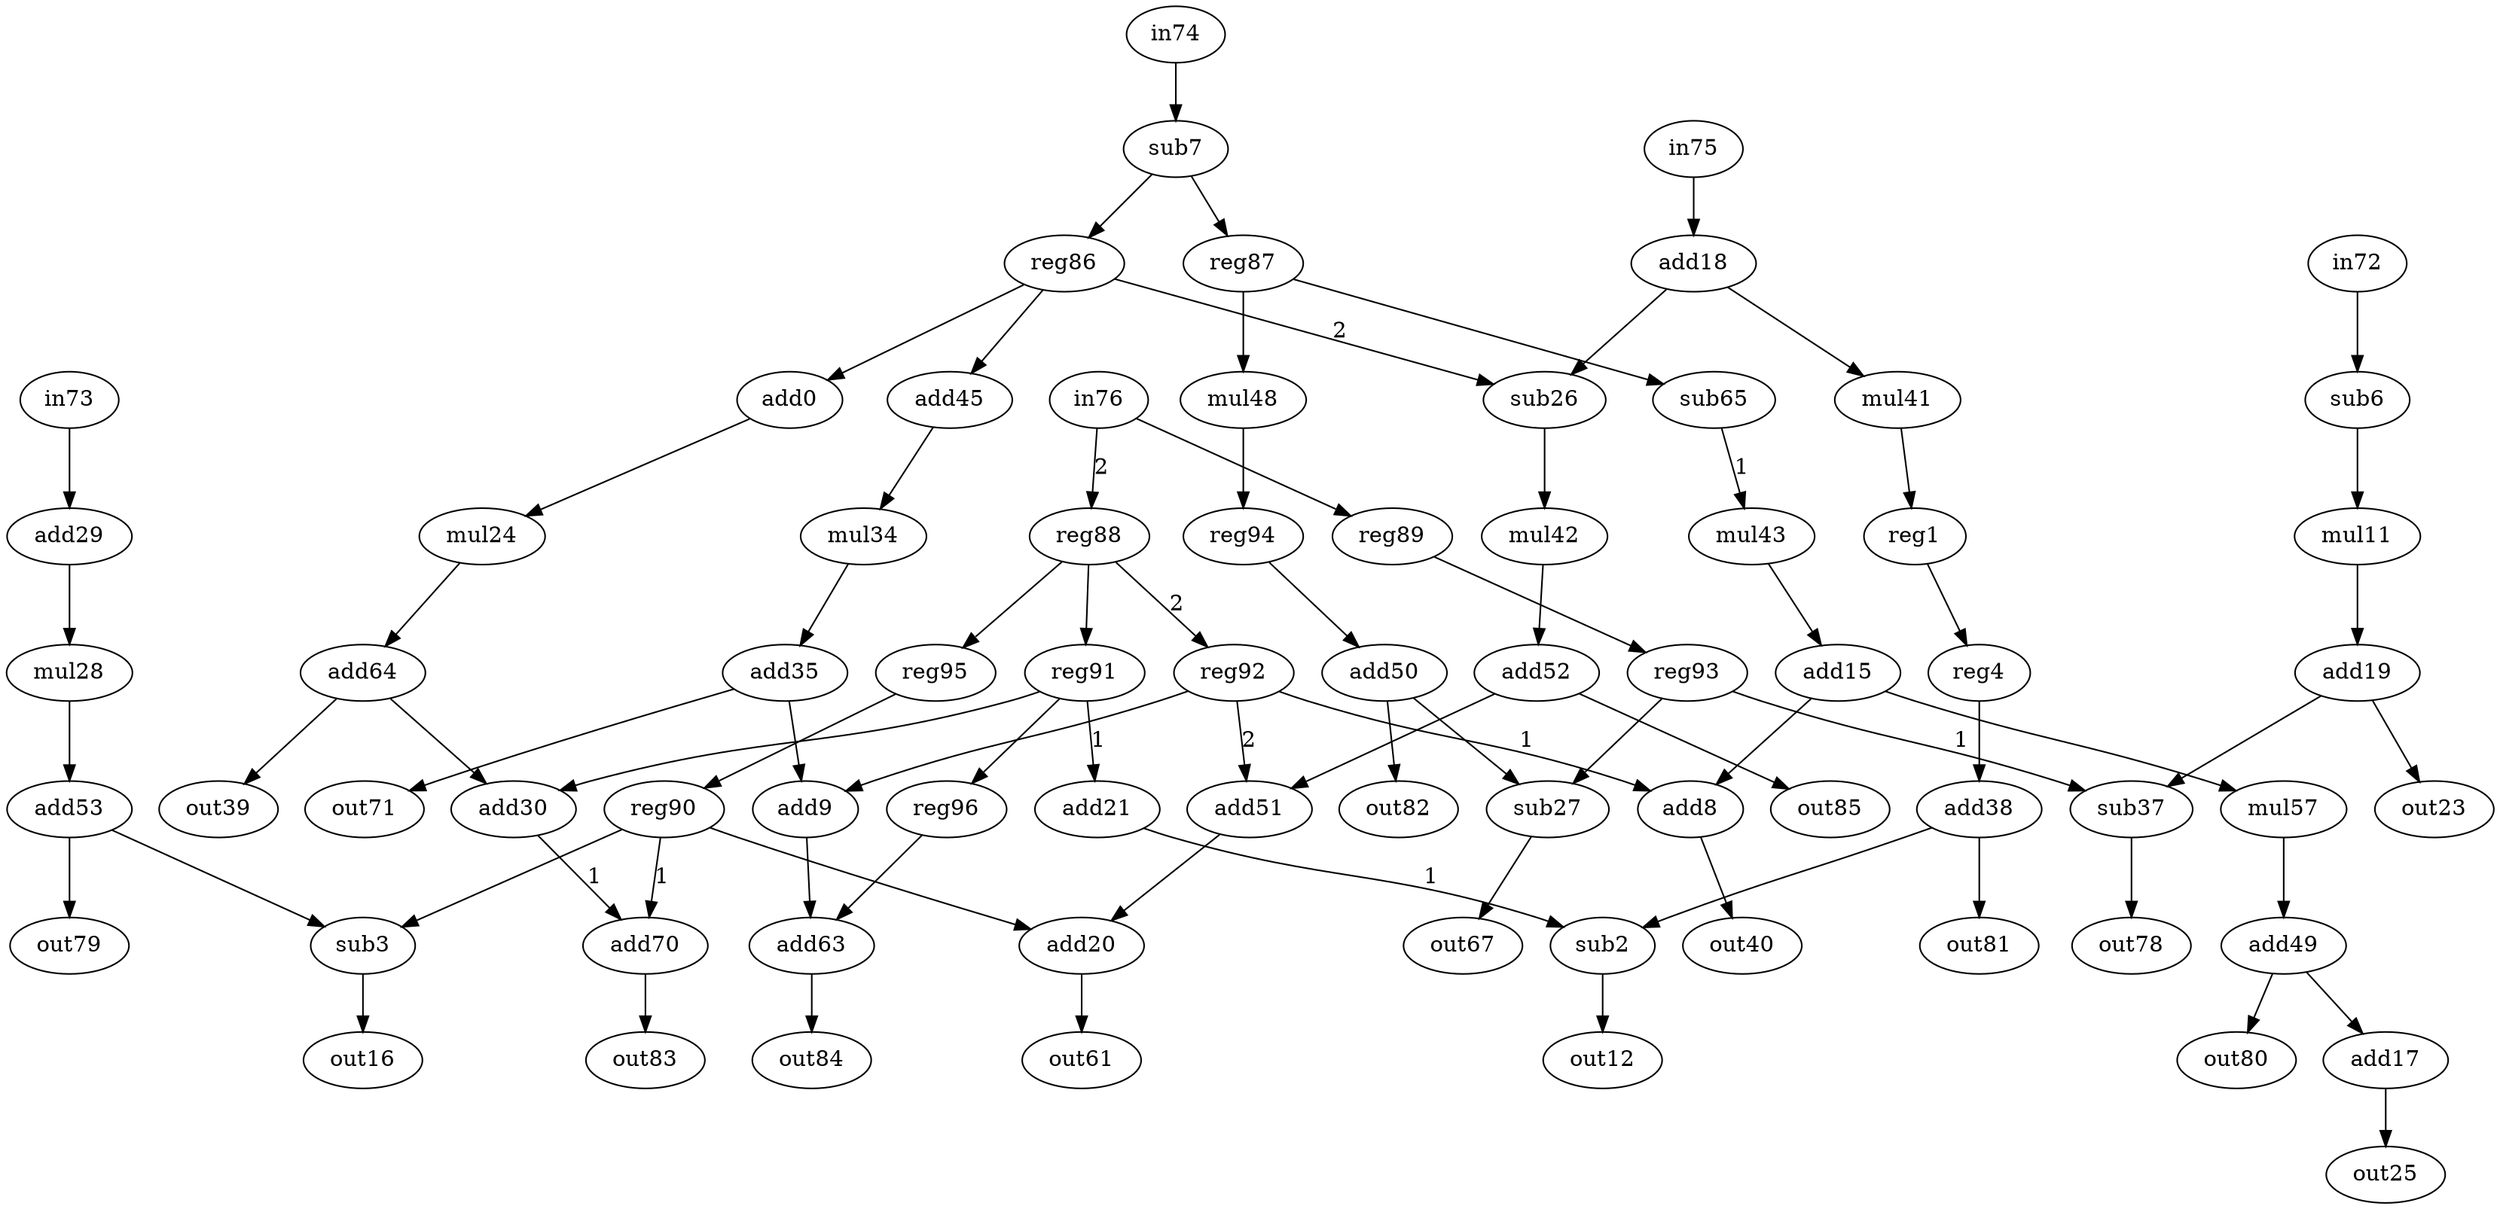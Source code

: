 strict digraph "collapse_pyr" {
0 [alap=3, asap=3, label=add0, op=addi, value=2];
1 [alap=3, asap=3, label=reg1, op=reg];
2 [alap=6, asap=6, label=sub2, op=sub];
3 [alap=4, asap=4, label=sub3, op=sub];
4 [alap=4, asap=4, label=reg4, op=reg];
6 [alap=1, asap=1, label=sub6, op=subi, value=2];
7 [alap=1, asap=1, label=sub7, op=subi, value=2];
8 [alap=6, asap=6, label=add8, op=add];
9 [alap=6, asap=6, label=add9, op=add];
11 [alap=2, asap=2, label=mul11, op=muli, value=2];
12 [alap=7, asap=7, label=out12, op=out];
15 [alap=5, asap=5, label=add15, op=addi, value=2];
16 [alap=5, asap=5, label=out16, op=out];
17 [alap=8, asap=8, label=add17, op=addi, value=2];
18 [alap=1, asap=1, label=add18, op=addi, value=2];
19 [alap=3, asap=3, label=add19, op=addi, value=2];
20 [alap=7, asap=7, label=add20, op=add];
21 [alap=5, asap=3, label=add21, op=addi, value=2];
23 [alap=4, asap=4, label=out23, op=out];
24 [alap=4, asap=4, label=mul24, op=muli, value=2];
25 [alap=9, asap=9, label=out25, op=out];
26 [alap=3, asap=3, label=sub26, op=sub];
27 [alap=6, asap=6, label=sub27, op=sub];
28 [alap=2, asap=2, label=mul28, op=muli, value=2];
29 [alap=1, asap=1, label=add29, op=addi, value=2];
30 [alap=6, asap=6, label=add30, op=add];
34 [alap=4, asap=4, label=mul34, op=muli, value=2];
35 [alap=5, asap=5, label=add35, op=addi, value=2];
37 [alap=4, asap=4, label=sub37, op=sub];
38 [alap=5, asap=5, label=add38, op=addi, value=2];
39 [alap=6, asap=6, label=out39, op=out];
40 [alap=7, asap=7, label=out40, op=out];
41 [alap=2, asap=2, label=mul41, op=muli, value=2];
42 [alap=4, asap=4, label=mul42, op=muli, value=2];
43 [alap=4, asap=4, label=mul43, op=muli, value=2];
45 [alap=3, asap=3, label=add45, op=addi, value=2];
48 [alap=3, asap=3, label=mul48, op=muli, value=2];
49 [alap=7, asap=7, label=add49, op=addi, value=2];
50 [alap=5, asap=5, label=add50, op=addi, value=2];
51 [alap=6, asap=6, label=add51, op=add];
52 [alap=5, asap=5, label=add52, op=addi, value=2];
53 [alap=3, asap=3, label=add53, op=addi, value=2];
57 [alap=6, asap=6, label=mul57, op=muli, value=2];
61 [alap=8, asap=8, label=out61, op=out];
63 [alap=7, asap=7, label=add63, op=add];
64 [alap=5, asap=5, label=add64, op=addi, value=2];
65 [alap=3, asap=3, label=sub65, op=subi, value=2];
67 [alap=7, asap=7, label=out67, op=out];
70 [alap=7, asap=7, label=add70, op=add];
71 [alap=6, asap=6, label=out71, op=out];
72 [alap=0, asap=0, label=in72, op=in];
73 [alap=0, asap=0, label=in73, op=in];
74 [alap=0, asap=0, label=in74, op=in];
75 [alap=0, asap=0, label=in75, op=in];
76 [alap=0, asap=0, label=in76, op=in];
78 [alap=5, asap=5, label=out78, op=out];
79 [alap=4, asap=4, label=out79, op=out];
80 [alap=8, asap=8, label=out80, op=out];
81 [alap=6, asap=6, label=out81, op=out];
82 [alap=6, asap=6, label=out82, op=out];
83 [alap=8, asap=8, label=out83, op=out];
84 [alap=8, asap=8, label=out84, op=out];
85 [alap=6, asap=6, label=out85, op=out];
86 [alap=2, asap=2, label=reg86, op=reg];
87 [alap=2, asap=2, label=reg87, op=reg];
88 [alap=1, asap=1, label=reg88, op=reg];
89 [alap=2, asap=1, label=reg89, op=reg];
90 [alap=3, asap=3, label=reg90, op=reg];
91 [alap=4, asap=2, label=reg91, op=reg];
92 [alap=5, asap=2, label=reg92, op=reg];
93 [alap=3, asap=2, label=reg93, op=reg];
94 [alap=4, asap=4, label=reg94, op=reg];
95 [alap=2, asap=2, label=reg95, op=reg];
96 [alap=6, asap=3, label=reg96, op=reg];
0 -> 24  [port=0, w=0];
1 -> 4  [port=0, w=0];
2 -> 12  [port=0, w=0];
3 -> 16  [port=0, w=0];
4 -> 38  [port=0, w=0];
6 -> 11  [port=0, w=0];
7 -> 86  [port=0, w=0];
7 -> 87  [port=0, w=0];
8 -> 40  [port=0, w=0];
9 -> 63  [port=0, w=0];
11 -> 19  [port=0, w=0];
15 -> 8  [port=0, w=0];
15 -> 57  [port=0, w=0];
17 -> 25  [port=0, w=0];
18 -> 26  [port=0, w=0];
18 -> 41  [port=0, w=0];
19 -> 23  [port=0, w=0];
19 -> 37  [port=0, w=0];
20 -> 61  [port=0, w=0];
21 -> 2  [label=1, port=0, w=1];
24 -> 64  [port=0, w=0];
26 -> 42  [port=0, w=0];
27 -> 67  [port=0, w=0];
28 -> 53  [port=0, w=0];
29 -> 28  [port=0, w=0];
30 -> 70  [label=1, port=0, w=1];
34 -> 35  [port=0, w=0];
35 -> 9  [port=0, w=0];
35 -> 71  [port=0, w=0];
37 -> 78  [port=0, w=0];
38 -> 2  [port=1, w=0];
38 -> 81  [port=0, w=0];
41 -> 1  [port=0, w=0];
42 -> 52  [port=0, w=0];
43 -> 15  [port=0, w=0];
45 -> 34  [port=0, w=0];
48 -> 94  [port=0, w=0];
49 -> 80  [port=0, w=0];
49 -> 17  [port=0, w=0];
50 -> 27  [port=0, w=0];
50 -> 82  [port=0, w=0];
51 -> 20  [port=0, w=0];
52 -> 51  [port=0, w=0];
52 -> 85  [port=0, w=0];
53 -> 3  [port=0, w=0];
53 -> 79  [port=0, w=0];
57 -> 49  [port=0, w=0];
63 -> 84  [port=0, w=0];
64 -> 30  [port=0, w=0];
64 -> 39  [port=0, w=0];
65 -> 43  [label=1, port=0, w=1];
70 -> 83  [port=0, w=0];
72 -> 6  [port=0, w=0];
73 -> 29  [port=0, w=0];
74 -> 7  [port=0, w=0];
75 -> 18  [port=0, w=0];
76 -> 88  [label=2, port=0, w=2];
76 -> 89  [port=0, w=0];
86 -> 0  [port=0, w=0];
86 -> 26  [label=2, port=1, w=2];
86 -> 45  [port=0, w=0];
87 -> 48  [port=0, w=0];
87 -> 65  [port=0, w=0];
88 -> 91  [port=0, w=0];
88 -> 92  [label=2, port=0, w=2];
88 -> 95  [port=0, w=0];
89 -> 93  [port=0, w=0];
90 -> 3  [port=1, w=0];
90 -> 20  [port=1, w=0];
90 -> 70  [label=1, port=1, w=1];
91 -> 21  [label=1, port=0, w=1];
91 -> 30  [port=1, w=0];
91 -> 96  [port=0, w=0];
92 -> 8  [label=1, port=1, w=1];
92 -> 9  [port=1, w=0];
92 -> 51  [label=2, port=1, w=2];
93 -> 27  [port=1, w=0];
93 -> 37  [label=1, port=1, w=1];
94 -> 50  [port=0, w=0];
95 -> 90  [port=0, w=0];
96 -> 63  [port=1, w=0];
}
